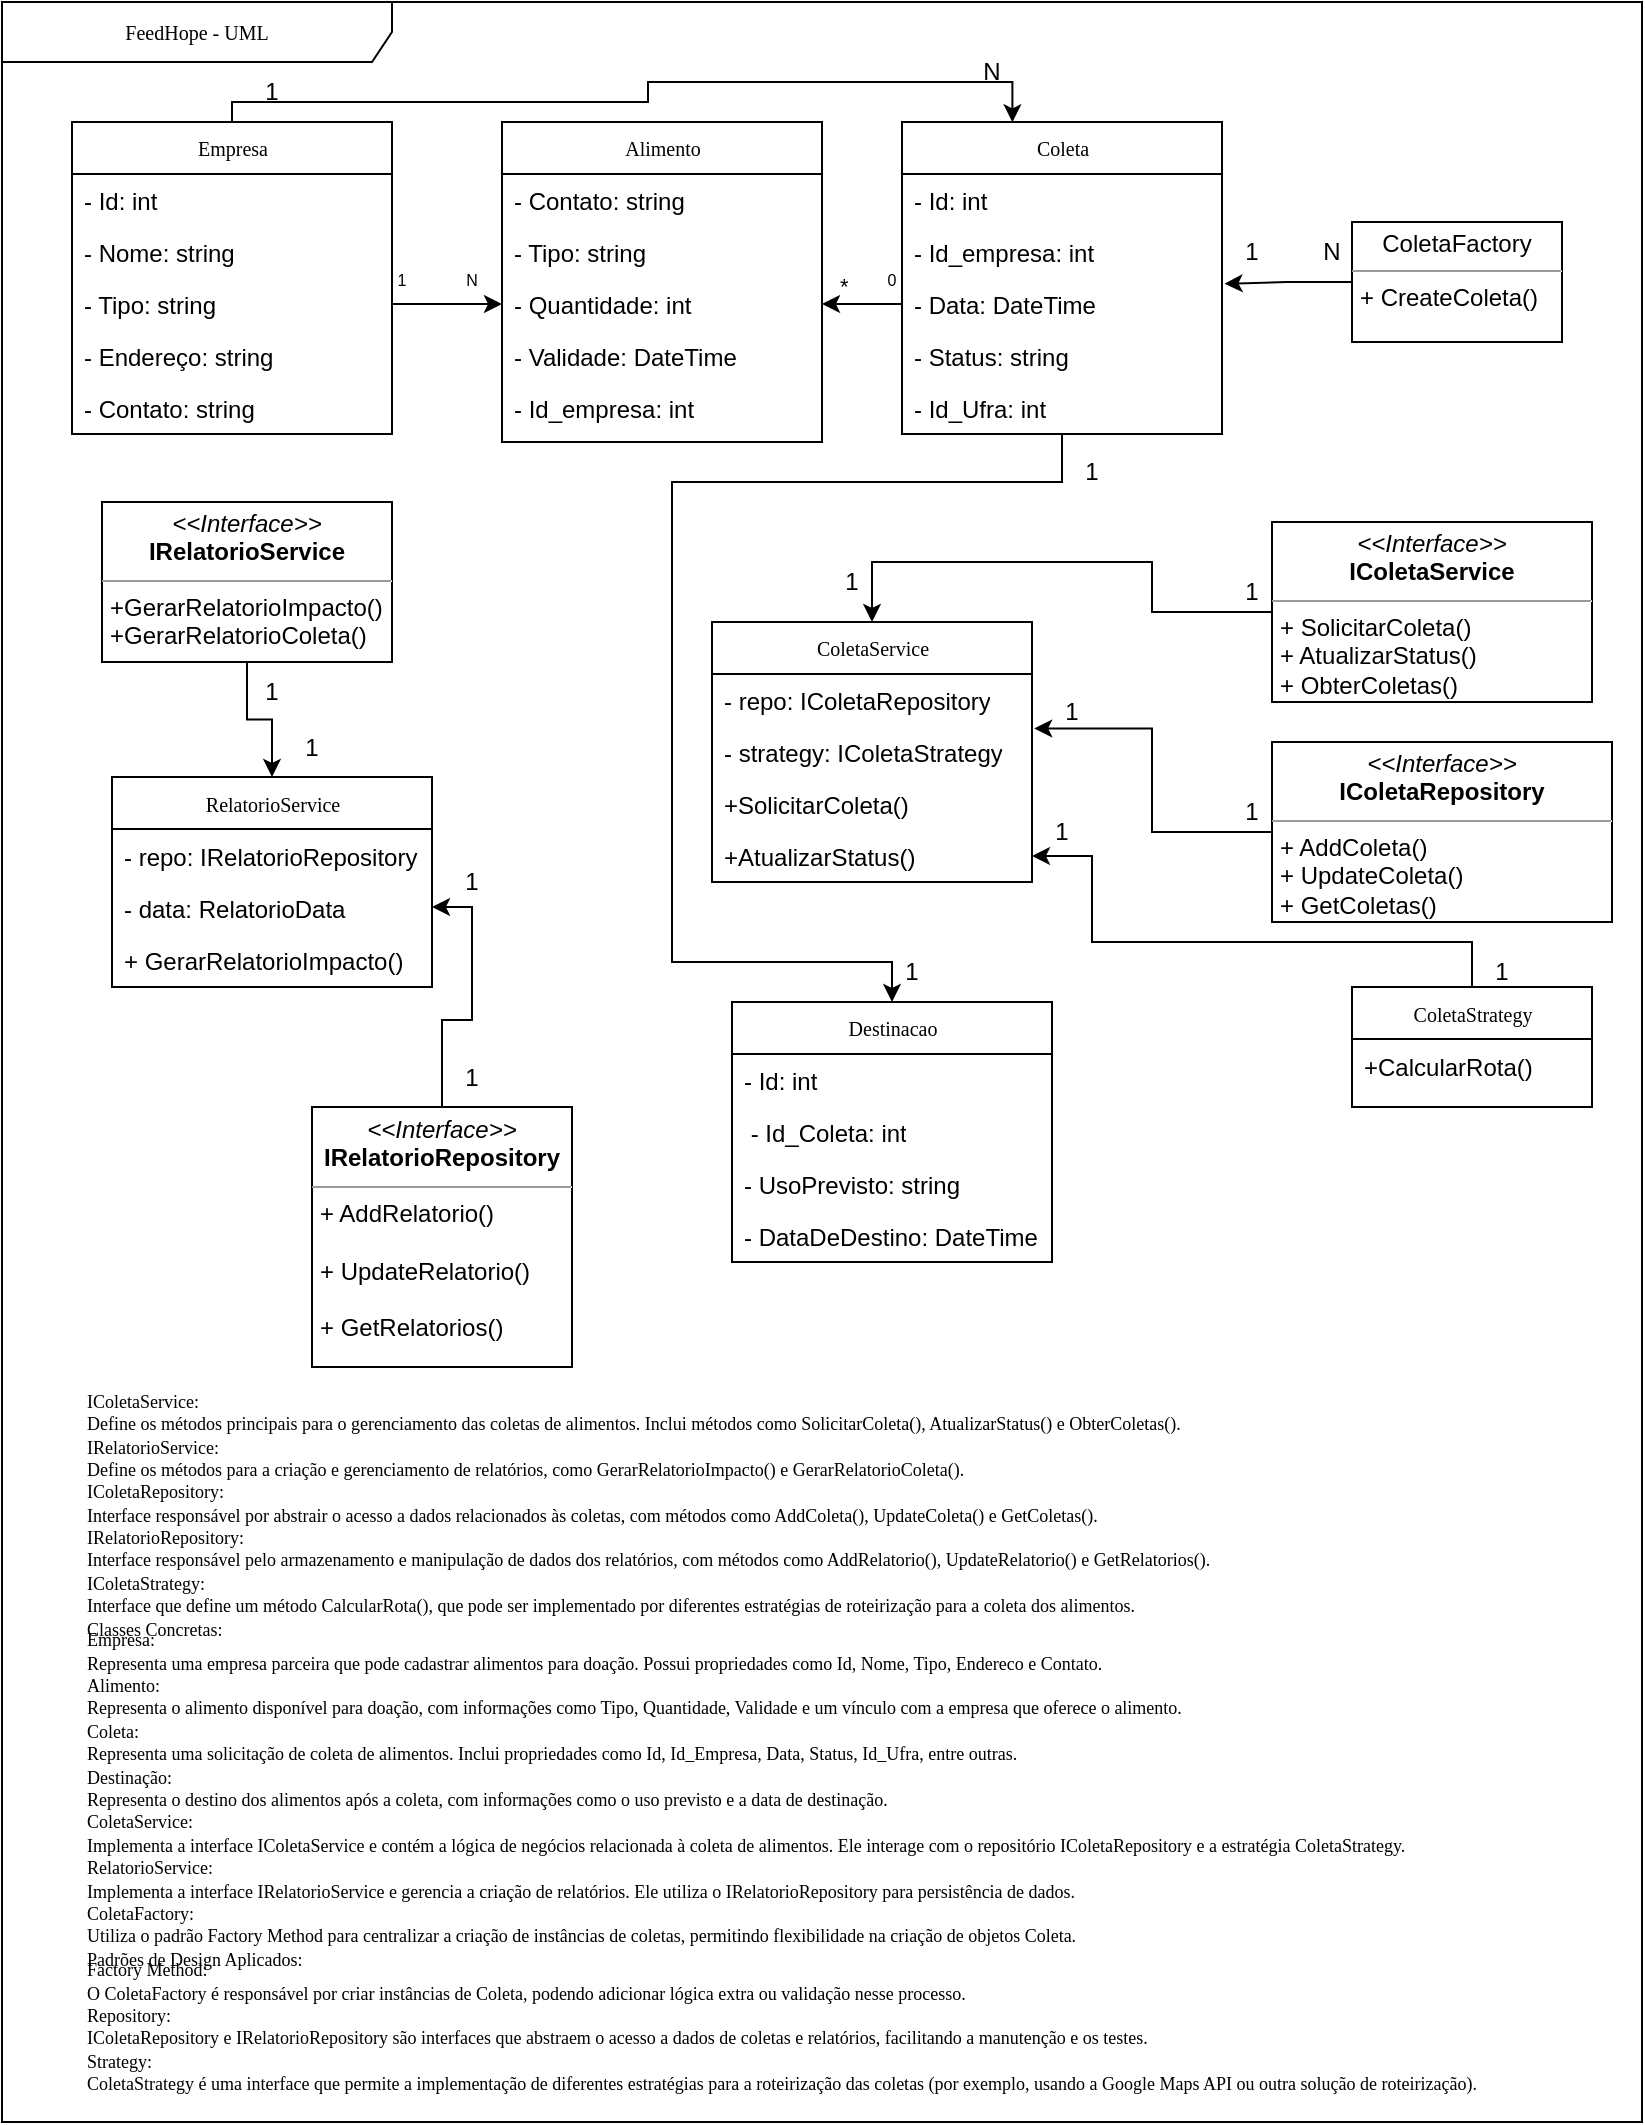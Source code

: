 <mxfile version="26.1.2">
  <diagram name="Page-1" id="c4acf3e9-155e-7222-9cf6-157b1a14988f">
    <mxGraphModel dx="626" dy="1145" grid="1" gridSize="10" guides="1" tooltips="1" connect="1" arrows="1" fold="1" page="1" pageScale="1" pageWidth="850" pageHeight="1100" background="none" math="0" shadow="0">
      <root>
        <mxCell id="0" />
        <mxCell id="1" parent="0" />
        <mxCell id="17acba5748e5396b-1" value="FeedHope - UML" style="shape=umlFrame;whiteSpace=wrap;html=1;rounded=0;shadow=0;comic=0;labelBackgroundColor=none;strokeWidth=1;fontFamily=Verdana;fontSize=10;align=center;width=195;height=30;" parent="1" vertex="1">
          <mxGeometry x="15" y="10" width="820" height="1060" as="geometry" />
        </mxCell>
        <mxCell id="17acba5748e5396b-2" value="RelatorioService" style="swimlane;html=1;fontStyle=0;childLayout=stackLayout;horizontal=1;startSize=26;fillColor=none;horizontalStack=0;resizeParent=1;resizeLast=0;collapsible=1;marginBottom=0;swimlaneFillColor=#ffffff;rounded=0;shadow=0;comic=0;labelBackgroundColor=none;strokeWidth=1;fontFamily=Verdana;fontSize=10;align=center;" parent="1" vertex="1">
          <mxGeometry x="70" y="397.5" width="160" height="105" as="geometry" />
        </mxCell>
        <mxCell id="17acba5748e5396b-3" value="- repo: IRelatorioRepository" style="text;html=1;strokeColor=none;fillColor=none;align=left;verticalAlign=top;spacingLeft=4;spacingRight=4;whiteSpace=wrap;overflow=hidden;rotatable=0;points=[[0,0.5],[1,0.5]];portConstraint=eastwest;" parent="17acba5748e5396b-2" vertex="1">
          <mxGeometry y="26" width="160" height="26" as="geometry" />
        </mxCell>
        <mxCell id="17acba5748e5396b-4" value="- data: RelatorioData" style="text;html=1;strokeColor=none;fillColor=none;align=left;verticalAlign=top;spacingLeft=4;spacingRight=4;whiteSpace=wrap;overflow=hidden;rotatable=0;points=[[0,0.5],[1,0.5]];portConstraint=eastwest;" parent="17acba5748e5396b-2" vertex="1">
          <mxGeometry y="52" width="160" height="26" as="geometry" />
        </mxCell>
        <mxCell id="17acba5748e5396b-6" value="+ GerarRelatorioImpacto()" style="text;html=1;strokeColor=none;fillColor=none;align=left;verticalAlign=top;spacingLeft=4;spacingRight=4;whiteSpace=wrap;overflow=hidden;rotatable=0;points=[[0,0.5],[1,0.5]];portConstraint=eastwest;" parent="17acba5748e5396b-2" vertex="1">
          <mxGeometry y="78" width="160" height="26" as="geometry" />
        </mxCell>
        <mxCell id="17acba5748e5396b-20" value="Empresa" style="swimlane;html=1;fontStyle=0;childLayout=stackLayout;horizontal=1;startSize=26;fillColor=none;horizontalStack=0;resizeParent=1;resizeLast=0;collapsible=1;marginBottom=0;swimlaneFillColor=#ffffff;rounded=0;shadow=0;comic=0;labelBackgroundColor=none;strokeWidth=1;fontFamily=Verdana;fontSize=10;align=center;" parent="1" vertex="1">
          <mxGeometry x="50" y="70" width="160" height="156" as="geometry" />
        </mxCell>
        <mxCell id="17acba5748e5396b-21" value="- Id: int" style="text;html=1;strokeColor=none;fillColor=none;align=left;verticalAlign=top;spacingLeft=4;spacingRight=4;whiteSpace=wrap;overflow=hidden;rotatable=0;points=[[0,0.5],[1,0.5]];portConstraint=eastwest;" parent="17acba5748e5396b-20" vertex="1">
          <mxGeometry y="26" width="160" height="26" as="geometry" />
        </mxCell>
        <mxCell id="17acba5748e5396b-24" value="- Nome: string" style="text;html=1;strokeColor=none;fillColor=none;align=left;verticalAlign=top;spacingLeft=4;spacingRight=4;whiteSpace=wrap;overflow=hidden;rotatable=0;points=[[0,0.5],[1,0.5]];portConstraint=eastwest;" parent="17acba5748e5396b-20" vertex="1">
          <mxGeometry y="52" width="160" height="26" as="geometry" />
        </mxCell>
        <mxCell id="17acba5748e5396b-26" value="- Tipo: string" style="text;html=1;strokeColor=none;fillColor=none;align=left;verticalAlign=top;spacingLeft=4;spacingRight=4;whiteSpace=wrap;overflow=hidden;rotatable=0;points=[[0,0.5],[1,0.5]];portConstraint=eastwest;" parent="17acba5748e5396b-20" vertex="1">
          <mxGeometry y="78" width="160" height="26" as="geometry" />
        </mxCell>
        <mxCell id="6Sy0QbTWBwmeGfM0OLyt-3" value="- Endereço: string" style="text;html=1;strokeColor=none;fillColor=none;align=left;verticalAlign=top;spacingLeft=4;spacingRight=4;whiteSpace=wrap;overflow=hidden;rotatable=0;points=[[0,0.5],[1,0.5]];portConstraint=eastwest;" parent="17acba5748e5396b-20" vertex="1">
          <mxGeometry y="104" width="160" height="26" as="geometry" />
        </mxCell>
        <mxCell id="6Sy0QbTWBwmeGfM0OLyt-4" value="- Contato: string" style="text;html=1;strokeColor=none;fillColor=none;align=left;verticalAlign=top;spacingLeft=4;spacingRight=4;whiteSpace=wrap;overflow=hidden;rotatable=0;points=[[0,0.5],[1,0.5]];portConstraint=eastwest;" parent="17acba5748e5396b-20" vertex="1">
          <mxGeometry y="130" width="160" height="26" as="geometry" />
        </mxCell>
        <mxCell id="17acba5748e5396b-30" value="Alimento" style="swimlane;html=1;fontStyle=0;childLayout=stackLayout;horizontal=1;startSize=26;fillColor=none;horizontalStack=0;resizeParent=1;resizeLast=0;collapsible=1;marginBottom=0;swimlaneFillColor=#ffffff;rounded=0;shadow=0;comic=0;labelBackgroundColor=none;strokeWidth=1;fontFamily=Verdana;fontSize=10;align=center;" parent="1" vertex="1">
          <mxGeometry x="265" y="70" width="160" height="160" as="geometry" />
        </mxCell>
        <mxCell id="6Sy0QbTWBwmeGfM0OLyt-14" value="- Contato: string" style="text;html=1;strokeColor=none;fillColor=none;align=left;verticalAlign=top;spacingLeft=4;spacingRight=4;whiteSpace=wrap;overflow=hidden;rotatable=0;points=[[0,0.5],[1,0.5]];portConstraint=eastwest;" parent="17acba5748e5396b-30" vertex="1">
          <mxGeometry y="26" width="160" height="26" as="geometry" />
        </mxCell>
        <mxCell id="6Sy0QbTWBwmeGfM0OLyt-12" value="- Tipo: string" style="text;html=1;strokeColor=none;fillColor=none;align=left;verticalAlign=top;spacingLeft=4;spacingRight=4;whiteSpace=wrap;overflow=hidden;rotatable=0;points=[[0,0.5],[1,0.5]];portConstraint=eastwest;" parent="17acba5748e5396b-30" vertex="1">
          <mxGeometry y="52" width="160" height="26" as="geometry" />
        </mxCell>
        <mxCell id="6Sy0QbTWBwmeGfM0OLyt-13" value="- Quantidade: int" style="text;html=1;strokeColor=none;fillColor=none;align=left;verticalAlign=top;spacingLeft=4;spacingRight=4;whiteSpace=wrap;overflow=hidden;rotatable=0;points=[[0,0.5],[1,0.5]];portConstraint=eastwest;" parent="17acba5748e5396b-30" vertex="1">
          <mxGeometry y="78" width="160" height="26" as="geometry" />
        </mxCell>
        <mxCell id="6Sy0QbTWBwmeGfM0OLyt-11" value="- Validade: DateTime" style="text;html=1;strokeColor=none;fillColor=none;align=left;verticalAlign=top;spacingLeft=4;spacingRight=4;whiteSpace=wrap;overflow=hidden;rotatable=0;points=[[0,0.5],[1,0.5]];portConstraint=eastwest;" parent="17acba5748e5396b-30" vertex="1">
          <mxGeometry y="104" width="160" height="26" as="geometry" />
        </mxCell>
        <mxCell id="6Sy0QbTWBwmeGfM0OLyt-10" value="- Id_empresa: int" style="text;html=1;strokeColor=none;fillColor=none;align=left;verticalAlign=top;spacingLeft=4;spacingRight=4;whiteSpace=wrap;overflow=hidden;rotatable=0;points=[[0,0.5],[1,0.5]];portConstraint=eastwest;" parent="17acba5748e5396b-30" vertex="1">
          <mxGeometry y="130" width="160" height="26" as="geometry" />
        </mxCell>
        <mxCell id="6Sy0QbTWBwmeGfM0OLyt-70" style="edgeStyle=orthogonalEdgeStyle;rounded=0;orthogonalLoop=1;jettySize=auto;html=1;entryX=1;entryY=0.5;entryDx=0;entryDy=0;" parent="1" source="17acba5748e5396b-44" target="6Sy0QbTWBwmeGfM0OLyt-40" edge="1">
          <mxGeometry relative="1" as="geometry">
            <Array as="points">
              <mxPoint x="750" y="480" />
              <mxPoint x="560" y="480" />
              <mxPoint x="560" y="437" />
            </Array>
          </mxGeometry>
        </mxCell>
        <mxCell id="17acba5748e5396b-44" value="ColetaStrategy" style="swimlane;html=1;fontStyle=0;childLayout=stackLayout;horizontal=1;startSize=26;fillColor=none;horizontalStack=0;resizeParent=1;resizeLast=0;collapsible=1;marginBottom=0;swimlaneFillColor=#ffffff;rounded=0;shadow=0;comic=0;labelBackgroundColor=none;strokeWidth=1;fontFamily=Verdana;fontSize=10;align=center;" parent="1" vertex="1">
          <mxGeometry x="690" y="502.5" width="120" height="60" as="geometry" />
        </mxCell>
        <mxCell id="17acba5748e5396b-45" value="+CalcularRota()" style="text;html=1;strokeColor=none;fillColor=none;align=left;verticalAlign=top;spacingLeft=4;spacingRight=4;whiteSpace=wrap;overflow=hidden;rotatable=0;points=[[0,0.5],[1,0.5]];portConstraint=eastwest;" parent="17acba5748e5396b-44" vertex="1">
          <mxGeometry y="26" width="120" height="26" as="geometry" />
        </mxCell>
        <mxCell id="5d2195bd80daf111-5" value="Coleta" style="swimlane;html=1;fontStyle=0;childLayout=stackLayout;horizontal=1;startSize=26;fillColor=none;horizontalStack=0;resizeParent=1;resizeLast=0;collapsible=1;marginBottom=0;swimlaneFillColor=#ffffff;rounded=0;shadow=0;comic=0;labelBackgroundColor=none;strokeWidth=1;fontFamily=Verdana;fontSize=10;align=center;" parent="1" vertex="1">
          <mxGeometry x="465" y="70" width="160" height="156" as="geometry" />
        </mxCell>
        <mxCell id="6Sy0QbTWBwmeGfM0OLyt-17" value="- Id: int" style="text;html=1;strokeColor=none;fillColor=none;align=left;verticalAlign=top;spacingLeft=4;spacingRight=4;whiteSpace=wrap;overflow=hidden;rotatable=0;points=[[0,0.5],[1,0.5]];portConstraint=eastwest;" parent="5d2195bd80daf111-5" vertex="1">
          <mxGeometry y="26" width="160" height="26" as="geometry" />
        </mxCell>
        <mxCell id="6Sy0QbTWBwmeGfM0OLyt-15" value="- Id_empresa: int" style="text;html=1;strokeColor=none;fillColor=none;align=left;verticalAlign=top;spacingLeft=4;spacingRight=4;whiteSpace=wrap;overflow=hidden;rotatable=0;points=[[0,0.5],[1,0.5]];portConstraint=eastwest;" parent="5d2195bd80daf111-5" vertex="1">
          <mxGeometry y="52" width="160" height="26" as="geometry" />
        </mxCell>
        <mxCell id="6Sy0QbTWBwmeGfM0OLyt-18" value="- Data: DateTime" style="text;html=1;strokeColor=none;fillColor=none;align=left;verticalAlign=top;spacingLeft=4;spacingRight=4;whiteSpace=wrap;overflow=hidden;rotatable=0;points=[[0,0.5],[1,0.5]];portConstraint=eastwest;" parent="5d2195bd80daf111-5" vertex="1">
          <mxGeometry y="78" width="160" height="26" as="geometry" />
        </mxCell>
        <mxCell id="6Sy0QbTWBwmeGfM0OLyt-19" value="- Status: string" style="text;html=1;strokeColor=none;fillColor=none;align=left;verticalAlign=top;spacingLeft=4;spacingRight=4;whiteSpace=wrap;overflow=hidden;rotatable=0;points=[[0,0.5],[1,0.5]];portConstraint=eastwest;" parent="5d2195bd80daf111-5" vertex="1">
          <mxGeometry y="104" width="160" height="26" as="geometry" />
        </mxCell>
        <mxCell id="6Sy0QbTWBwmeGfM0OLyt-20" value="- Id_Ufra: int" style="text;html=1;strokeColor=none;fillColor=none;align=left;verticalAlign=top;spacingLeft=4;spacingRight=4;whiteSpace=wrap;overflow=hidden;rotatable=0;points=[[0,0.5],[1,0.5]];portConstraint=eastwest;" parent="5d2195bd80daf111-5" vertex="1">
          <mxGeometry y="130" width="160" height="26" as="geometry" />
        </mxCell>
        <mxCell id="5d2195bd80daf111-10" value="&lt;p style=&quot;margin:0px;margin-top:4px;text-align:center;&quot;&gt;ColetaFactory&lt;/p&gt;&lt;hr size=&quot;1&quot;&gt;&lt;p style=&quot;margin:0px;margin-left:4px;&quot;&gt;+ CreateColeta()&lt;/p&gt;" style="verticalAlign=top;align=left;overflow=fill;fontSize=12;fontFamily=Helvetica;html=1;rounded=0;shadow=0;comic=0;labelBackgroundColor=none;strokeWidth=1" parent="1" vertex="1">
          <mxGeometry x="690" y="120" width="105" height="60" as="geometry" />
        </mxCell>
        <mxCell id="6Sy0QbTWBwmeGfM0OLyt-100" style="edgeStyle=orthogonalEdgeStyle;rounded=0;orthogonalLoop=1;jettySize=auto;html=1;entryX=1;entryY=0.5;entryDx=0;entryDy=0;" parent="1" source="5d2195bd80daf111-12" target="17acba5748e5396b-4" edge="1">
          <mxGeometry relative="1" as="geometry" />
        </mxCell>
        <mxCell id="5d2195bd80daf111-12" value="&lt;p style=&quot;margin:0px;margin-top:4px;text-align:center;&quot;&gt;&lt;i&gt;&amp;lt;&amp;lt;Interface&amp;gt;&amp;gt;&lt;/i&gt;&lt;br&gt;&lt;b&gt;IRelatorioRepository&lt;/b&gt;&lt;/p&gt;&lt;hr size=&quot;1&quot;&gt;&lt;p style=&quot;margin:0px;margin-left:4px;&quot;&gt;+ AddRelatorio()&lt;/p&gt;&lt;p style=&quot;margin:0px;margin-left:4px;&quot;&gt;&lt;br&gt;+ UpdateRelatorio()&lt;/p&gt;&lt;p style=&quot;margin:0px;margin-left:4px;&quot;&gt;&lt;br&gt;&lt;/p&gt;&lt;p style=&quot;margin:0px;margin-left:4px;&quot;&gt;+ GetRelatorios()&lt;/p&gt;" style="verticalAlign=top;align=left;overflow=fill;fontSize=12;fontFamily=Helvetica;html=1;rounded=0;shadow=0;comic=0;labelBackgroundColor=none;strokeWidth=1" parent="1" vertex="1">
          <mxGeometry x="170" y="562.5" width="130" height="130" as="geometry" />
        </mxCell>
        <mxCell id="6Sy0QbTWBwmeGfM0OLyt-87" style="edgeStyle=orthogonalEdgeStyle;rounded=0;orthogonalLoop=1;jettySize=auto;html=1;entryX=0.5;entryY=0;entryDx=0;entryDy=0;" parent="1" source="5d2195bd80daf111-15" target="6Sy0QbTWBwmeGfM0OLyt-37" edge="1">
          <mxGeometry relative="1" as="geometry">
            <Array as="points">
              <mxPoint x="590" y="315" />
              <mxPoint x="590" y="290" />
              <mxPoint x="450" y="290" />
            </Array>
          </mxGeometry>
        </mxCell>
        <mxCell id="5d2195bd80daf111-15" value="&lt;p style=&quot;margin:0px;margin-top:4px;text-align:center;&quot;&gt;&lt;i&gt;&amp;lt;&amp;lt;Interface&amp;gt;&amp;gt;&lt;/i&gt;&lt;br&gt;&lt;b&gt;IColetaService&lt;/b&gt;&lt;/p&gt;&lt;hr size=&quot;1&quot;&gt;&lt;p style=&quot;margin:0px;margin-left:4px;&quot;&gt;+ SolicitarColeta()&lt;br&gt;+ AtualizarStatus()&lt;/p&gt;&lt;p style=&quot;margin:0px;margin-left:4px;&quot;&gt;+ ObterColetas()&lt;/p&gt;" style="verticalAlign=top;align=left;overflow=fill;fontSize=12;fontFamily=Helvetica;html=1;rounded=0;shadow=0;comic=0;labelBackgroundColor=none;strokeWidth=1" parent="1" vertex="1">
          <mxGeometry x="650" y="270" width="160" height="90" as="geometry" />
        </mxCell>
        <mxCell id="6Sy0QbTWBwmeGfM0OLyt-75" style="edgeStyle=orthogonalEdgeStyle;rounded=0;orthogonalLoop=1;jettySize=auto;html=1;entryX=0.5;entryY=0;entryDx=0;entryDy=0;" parent="1" source="5d2195bd80daf111-20" target="17acba5748e5396b-2" edge="1">
          <mxGeometry relative="1" as="geometry" />
        </mxCell>
        <mxCell id="5d2195bd80daf111-20" value="&lt;p style=&quot;margin:0px;margin-top:4px;text-align:center;&quot;&gt;&lt;i&gt;&amp;lt;&amp;lt;Interface&amp;gt;&amp;gt;&lt;/i&gt;&lt;br&gt;&lt;b&gt;IRelatorioService&lt;/b&gt;&lt;/p&gt;&lt;hr size=&quot;1&quot;&gt;&lt;p style=&quot;margin:0px;margin-left:4px;&quot;&gt;+GerarRelatorioImpacto()&lt;br&gt;+GerarRelatorioColeta()&lt;/p&gt;&lt;p style=&quot;margin:0px;margin-left:4px;&quot;&gt;&lt;br&gt;&lt;/p&gt;" style="verticalAlign=top;align=left;overflow=fill;fontSize=12;fontFamily=Helvetica;html=1;rounded=0;shadow=0;comic=0;labelBackgroundColor=none;strokeWidth=1" parent="1" vertex="1">
          <mxGeometry x="65" y="260" width="145" height="80" as="geometry" />
        </mxCell>
        <mxCell id="6Sy0QbTWBwmeGfM0OLyt-26" value="" style="edgeStyle=orthogonalEdgeStyle;rounded=0;orthogonalLoop=1;jettySize=auto;html=1;exitX=1;exitY=0.5;exitDx=0;exitDy=0;entryX=0;entryY=0.5;entryDx=0;entryDy=0;labelPosition=left;verticalLabelPosition=top;align=right;verticalAlign=bottom;" parent="1" source="17acba5748e5396b-26" target="6Sy0QbTWBwmeGfM0OLyt-13" edge="1">
          <mxGeometry x="0.474" relative="1" as="geometry">
            <mxPoint as="offset" />
          </mxGeometry>
        </mxCell>
        <mxCell id="6Sy0QbTWBwmeGfM0OLyt-37" value="ColetaService" style="swimlane;html=1;fontStyle=0;childLayout=stackLayout;horizontal=1;startSize=26;fillColor=none;horizontalStack=0;resizeParent=1;resizeLast=0;collapsible=1;marginBottom=0;swimlaneFillColor=#ffffff;rounded=0;shadow=0;comic=0;labelBackgroundColor=none;strokeWidth=1;fontFamily=Verdana;fontSize=10;align=center;" parent="1" vertex="1">
          <mxGeometry x="370" y="320" width="160" height="130" as="geometry" />
        </mxCell>
        <mxCell id="6Sy0QbTWBwmeGfM0OLyt-38" value="- repo: IColetaRepository" style="text;html=1;strokeColor=none;fillColor=none;align=left;verticalAlign=top;spacingLeft=4;spacingRight=4;whiteSpace=wrap;overflow=hidden;rotatable=0;points=[[0,0.5],[1,0.5]];portConstraint=eastwest;" parent="6Sy0QbTWBwmeGfM0OLyt-37" vertex="1">
          <mxGeometry y="26" width="160" height="26" as="geometry" />
        </mxCell>
        <mxCell id="6Sy0QbTWBwmeGfM0OLyt-41" value="- strategy: IColetaStrategy" style="text;html=1;strokeColor=none;fillColor=none;align=left;verticalAlign=top;spacingLeft=4;spacingRight=4;whiteSpace=wrap;overflow=hidden;rotatable=0;points=[[0,0.5],[1,0.5]];portConstraint=eastwest;" parent="6Sy0QbTWBwmeGfM0OLyt-37" vertex="1">
          <mxGeometry y="52" width="160" height="26" as="geometry" />
        </mxCell>
        <mxCell id="6Sy0QbTWBwmeGfM0OLyt-39" value="+SolicitarColeta()" style="text;html=1;strokeColor=none;fillColor=none;align=left;verticalAlign=top;spacingLeft=4;spacingRight=4;whiteSpace=wrap;overflow=hidden;rotatable=0;points=[[0,0.5],[1,0.5]];portConstraint=eastwest;" parent="6Sy0QbTWBwmeGfM0OLyt-37" vertex="1">
          <mxGeometry y="78" width="160" height="26" as="geometry" />
        </mxCell>
        <mxCell id="6Sy0QbTWBwmeGfM0OLyt-40" value="+AtualizarStatus()" style="text;html=1;strokeColor=none;fillColor=none;align=left;verticalAlign=top;spacingLeft=4;spacingRight=4;whiteSpace=wrap;overflow=hidden;rotatable=0;points=[[0,0.5],[1,0.5]];portConstraint=eastwest;" parent="6Sy0QbTWBwmeGfM0OLyt-37" vertex="1">
          <mxGeometry y="104" width="160" height="26" as="geometry" />
        </mxCell>
        <mxCell id="6Sy0QbTWBwmeGfM0OLyt-43" value="Destinacao" style="swimlane;html=1;fontStyle=0;childLayout=stackLayout;horizontal=1;startSize=26;fillColor=none;horizontalStack=0;resizeParent=1;resizeLast=0;collapsible=1;marginBottom=0;swimlaneFillColor=#ffffff;rounded=0;shadow=0;comic=0;labelBackgroundColor=none;strokeWidth=1;fontFamily=Verdana;fontSize=10;align=center;" parent="1" vertex="1">
          <mxGeometry x="380" y="510" width="160" height="130" as="geometry" />
        </mxCell>
        <mxCell id="6Sy0QbTWBwmeGfM0OLyt-44" value="- Id: int&amp;nbsp;" style="text;html=1;strokeColor=none;fillColor=none;align=left;verticalAlign=top;spacingLeft=4;spacingRight=4;whiteSpace=wrap;overflow=hidden;rotatable=0;points=[[0,0.5],[1,0.5]];portConstraint=eastwest;" parent="6Sy0QbTWBwmeGfM0OLyt-43" vertex="1">
          <mxGeometry y="26" width="160" height="26" as="geometry" />
        </mxCell>
        <mxCell id="6Sy0QbTWBwmeGfM0OLyt-45" value="&amp;nbsp;- Id_Coleta: int" style="text;html=1;strokeColor=none;fillColor=none;align=left;verticalAlign=top;spacingLeft=4;spacingRight=4;whiteSpace=wrap;overflow=hidden;rotatable=0;points=[[0,0.5],[1,0.5]];portConstraint=eastwest;" parent="6Sy0QbTWBwmeGfM0OLyt-43" vertex="1">
          <mxGeometry y="52" width="160" height="26" as="geometry" />
        </mxCell>
        <mxCell id="6Sy0QbTWBwmeGfM0OLyt-46" value="- UsoPrevisto: string" style="text;html=1;strokeColor=none;fillColor=none;align=left;verticalAlign=top;spacingLeft=4;spacingRight=4;whiteSpace=wrap;overflow=hidden;rotatable=0;points=[[0,0.5],[1,0.5]];portConstraint=eastwest;" parent="6Sy0QbTWBwmeGfM0OLyt-43" vertex="1">
          <mxGeometry y="78" width="160" height="26" as="geometry" />
        </mxCell>
        <mxCell id="6Sy0QbTWBwmeGfM0OLyt-47" value="- DataDeDestino: DateTime" style="text;html=1;strokeColor=none;fillColor=none;align=left;verticalAlign=top;spacingLeft=4;spacingRight=4;whiteSpace=wrap;overflow=hidden;rotatable=0;points=[[0,0.5],[1,0.5]];portConstraint=eastwest;" parent="6Sy0QbTWBwmeGfM0OLyt-43" vertex="1">
          <mxGeometry y="104" width="160" height="26" as="geometry" />
        </mxCell>
        <mxCell id="6Sy0QbTWBwmeGfM0OLyt-49" value="" style="edgeStyle=orthogonalEdgeStyle;rounded=0;orthogonalLoop=1;jettySize=auto;html=1;entryX=1;entryY=0.5;entryDx=0;entryDy=0;" parent="1" source="6Sy0QbTWBwmeGfM0OLyt-18" target="6Sy0QbTWBwmeGfM0OLyt-13" edge="1">
          <mxGeometry relative="1" as="geometry" />
        </mxCell>
        <mxCell id="6Sy0QbTWBwmeGfM0OLyt-50" value="*" style="edgeLabel;html=1;align=left;verticalAlign=bottom;resizable=0;points=[];labelPosition=right;verticalLabelPosition=top;" parent="6Sy0QbTWBwmeGfM0OLyt-49" vertex="1" connectable="0">
          <mxGeometry x="0.646" y="-1" relative="1" as="geometry">
            <mxPoint as="offset" />
          </mxGeometry>
        </mxCell>
        <mxCell id="6Sy0QbTWBwmeGfM0OLyt-51" value="&lt;div style=&quot;line-height: 40%;&quot;&gt;&lt;div style=&quot;text-align: justify;&quot;&gt;&lt;font face=&quot;Times New Roman&quot; style=&quot;font-size: 9px; line-height: 40%;&quot;&gt;IColetaService:&lt;/font&gt;&lt;/div&gt;&lt;div style=&quot;text-align: justify;&quot;&gt;&lt;font face=&quot;Times New Roman&quot; style=&quot;font-size: 9px;&quot;&gt;&lt;br&gt;&lt;/font&gt;&lt;/div&gt;&lt;div style=&quot;text-align: justify;&quot;&gt;&lt;font face=&quot;Times New Roman&quot; style=&quot;font-size: 9px; line-height: 40%;&quot;&gt;Define os métodos principais para o gerenciamento das coletas de alimentos. Inclui métodos como SolicitarColeta(), AtualizarStatus() e ObterColetas().&lt;/font&gt;&lt;/div&gt;&lt;div style=&quot;text-align: justify;&quot;&gt;&lt;font face=&quot;Times New Roman&quot; style=&quot;font-size: 9px;&quot;&gt;&lt;br&gt;&lt;/font&gt;&lt;/div&gt;&lt;div style=&quot;text-align: justify;&quot;&gt;&lt;font face=&quot;Times New Roman&quot; style=&quot;font-size: 9px; line-height: 40%;&quot;&gt;IRelatorioService:&lt;/font&gt;&lt;/div&gt;&lt;div style=&quot;text-align: justify;&quot;&gt;&lt;font face=&quot;Times New Roman&quot; style=&quot;font-size: 9px;&quot;&gt;&lt;br&gt;&lt;/font&gt;&lt;/div&gt;&lt;div style=&quot;text-align: justify;&quot;&gt;&lt;font face=&quot;Times New Roman&quot; style=&quot;font-size: 9px; line-height: 40%;&quot;&gt;Define os métodos para a criação e gerenciamento de relatórios, como GerarRelatorioImpacto() e GerarRelatorioColeta().&lt;/font&gt;&lt;/div&gt;&lt;div style=&quot;text-align: justify;&quot;&gt;&lt;font face=&quot;Times New Roman&quot; style=&quot;font-size: 9px;&quot;&gt;&lt;br&gt;&lt;/font&gt;&lt;/div&gt;&lt;div style=&quot;text-align: justify;&quot;&gt;&lt;font face=&quot;Times New Roman&quot; style=&quot;font-size: 9px; line-height: 40%;&quot;&gt;IColetaRepository:&lt;/font&gt;&lt;/div&gt;&lt;div style=&quot;text-align: justify;&quot;&gt;&lt;font face=&quot;Times New Roman&quot; style=&quot;font-size: 9px;&quot;&gt;&lt;br&gt;&lt;/font&gt;&lt;/div&gt;&lt;div style=&quot;text-align: justify;&quot;&gt;&lt;font face=&quot;Times New Roman&quot; style=&quot;font-size: 9px; line-height: 40%;&quot;&gt;Interface responsável por abstrair o acesso a dados relacionados às coletas, com métodos como AddColeta(), UpdateColeta() e GetColetas().&lt;/font&gt;&lt;/div&gt;&lt;div style=&quot;text-align: justify;&quot;&gt;&lt;font face=&quot;Times New Roman&quot; style=&quot;font-size: 9px;&quot;&gt;&lt;br&gt;&lt;/font&gt;&lt;/div&gt;&lt;div style=&quot;text-align: justify;&quot;&gt;&lt;font face=&quot;Times New Roman&quot; style=&quot;font-size: 9px; line-height: 40%;&quot;&gt;IRelatorioRepository:&lt;/font&gt;&lt;/div&gt;&lt;div style=&quot;text-align: justify;&quot;&gt;&lt;font face=&quot;Times New Roman&quot; style=&quot;font-size: 9px;&quot;&gt;&lt;br&gt;&lt;/font&gt;&lt;/div&gt;&lt;div style=&quot;text-align: justify;&quot;&gt;&lt;font face=&quot;Times New Roman&quot; style=&quot;font-size: 9px; line-height: 40%;&quot;&gt;Interface responsável pelo armazenamento e manipulação de dados dos relatórios, com métodos como AddRelatorio(), UpdateRelatorio() e GetRelatorios().&lt;/font&gt;&lt;/div&gt;&lt;div style=&quot;text-align: justify;&quot;&gt;&lt;font face=&quot;Times New Roman&quot; style=&quot;font-size: 9px;&quot;&gt;&lt;br&gt;&lt;/font&gt;&lt;/div&gt;&lt;div style=&quot;text-align: justify;&quot;&gt;&lt;font face=&quot;Times New Roman&quot; style=&quot;font-size: 9px; line-height: 40%;&quot;&gt;IColetaStrategy:&lt;/font&gt;&lt;/div&gt;&lt;div style=&quot;text-align: justify;&quot;&gt;&lt;font face=&quot;Times New Roman&quot; style=&quot;font-size: 9px;&quot;&gt;&lt;br&gt;&lt;/font&gt;&lt;/div&gt;&lt;div style=&quot;text-align: justify;&quot;&gt;&lt;font face=&quot;Times New Roman&quot; style=&quot;font-size: 9px; line-height: 40%;&quot;&gt;Interface que define um método CalcularRota(), que pode ser implementado por diferentes estratégias de roteirização para a coleta dos alimentos.&lt;/font&gt;&lt;/div&gt;&lt;div style=&quot;text-align: justify;&quot;&gt;&lt;font face=&quot;Times New Roman&quot; style=&quot;font-size: 9px;&quot;&gt;&lt;br&gt;&lt;/font&gt;&lt;/div&gt;&lt;div style=&quot;text-align: justify;&quot;&gt;&lt;font face=&quot;Times New Roman&quot; style=&quot;font-size: 9px; line-height: 40%;&quot;&gt;Classes Concretas:&lt;/font&gt;&lt;/div&gt;&lt;div style=&quot;text-align: justify;&quot;&gt;&lt;font face=&quot;Times New Roman&quot; style=&quot;font-size: 9px; line-height: 40%;&quot;&gt;Empresa:&lt;/font&gt;&lt;/div&gt;&lt;div style=&quot;text-align: justify;&quot;&gt;&lt;font face=&quot;Times New Roman&quot; style=&quot;font-size: 9px;&quot;&gt;&lt;br&gt;&lt;/font&gt;&lt;/div&gt;&lt;div style=&quot;text-align: justify;&quot;&gt;&lt;font face=&quot;Times New Roman&quot; style=&quot;font-size: 9px; line-height: 40%;&quot;&gt;Representa uma empresa parceira que pode cadastrar alimentos para doação. Possui propriedades como Id, Nome, Tipo, Endereco e Contato.&lt;/font&gt;&lt;/div&gt;&lt;div style=&quot;text-align: justify;&quot;&gt;&lt;font face=&quot;Times New Roman&quot; style=&quot;font-size: 9px;&quot;&gt;&lt;br&gt;&lt;/font&gt;&lt;/div&gt;&lt;div style=&quot;text-align: justify;&quot;&gt;&lt;font face=&quot;Times New Roman&quot; style=&quot;font-size: 9px; line-height: 40%;&quot;&gt;Alimento:&lt;/font&gt;&lt;/div&gt;&lt;div style=&quot;text-align: justify;&quot;&gt;&lt;font face=&quot;Times New Roman&quot; style=&quot;font-size: 9px;&quot;&gt;&lt;br&gt;&lt;/font&gt;&lt;/div&gt;&lt;div style=&quot;text-align: justify;&quot;&gt;&lt;font face=&quot;Times New Roman&quot; style=&quot;font-size: 9px; line-height: 40%;&quot;&gt;Representa o alimento disponível para doação, com informações como Tipo, Quantidade, Validade e um vínculo com a empresa que oferece o alimento.&lt;/font&gt;&lt;/div&gt;&lt;div style=&quot;text-align: justify;&quot;&gt;&lt;font face=&quot;Times New Roman&quot; style=&quot;font-size: 9px;&quot;&gt;&lt;br&gt;&lt;/font&gt;&lt;/div&gt;&lt;div style=&quot;text-align: justify;&quot;&gt;&lt;font face=&quot;Times New Roman&quot; style=&quot;font-size: 9px; line-height: 40%;&quot;&gt;Coleta:&lt;/font&gt;&lt;/div&gt;&lt;div style=&quot;text-align: justify;&quot;&gt;&lt;font face=&quot;Times New Roman&quot; style=&quot;font-size: 9px;&quot;&gt;&lt;br&gt;&lt;/font&gt;&lt;/div&gt;&lt;div style=&quot;text-align: justify;&quot;&gt;&lt;font face=&quot;Times New Roman&quot; style=&quot;font-size: 9px; line-height: 40%;&quot;&gt;Representa uma solicitação de coleta de alimentos. Inclui propriedades como Id, Id_Empresa, Data, Status, Id_Ufra, entre outras.&lt;/font&gt;&lt;/div&gt;&lt;div style=&quot;text-align: justify;&quot;&gt;&lt;font face=&quot;Times New Roman&quot; style=&quot;font-size: 9px;&quot;&gt;&lt;br&gt;&lt;/font&gt;&lt;/div&gt;&lt;div style=&quot;text-align: justify;&quot;&gt;&lt;font face=&quot;Times New Roman&quot; style=&quot;font-size: 9px; line-height: 40%;&quot;&gt;Destinação:&lt;/font&gt;&lt;/div&gt;&lt;div style=&quot;text-align: justify;&quot;&gt;&lt;font face=&quot;Times New Roman&quot; style=&quot;font-size: 9px;&quot;&gt;&lt;br&gt;&lt;/font&gt;&lt;/div&gt;&lt;div style=&quot;text-align: justify;&quot;&gt;&lt;font face=&quot;Times New Roman&quot; style=&quot;font-size: 9px; line-height: 40%;&quot;&gt;Representa o destino dos alimentos após a coleta, com informações como o uso previsto e a data de destinação.&lt;/font&gt;&lt;/div&gt;&lt;div style=&quot;text-align: justify;&quot;&gt;&lt;font face=&quot;Times New Roman&quot; style=&quot;font-size: 9px;&quot;&gt;&lt;br&gt;&lt;/font&gt;&lt;/div&gt;&lt;div style=&quot;text-align: justify;&quot;&gt;&lt;font face=&quot;Times New Roman&quot; style=&quot;font-size: 9px; line-height: 40%;&quot;&gt;ColetaService:&lt;/font&gt;&lt;/div&gt;&lt;div style=&quot;text-align: justify;&quot;&gt;&lt;font face=&quot;Times New Roman&quot; style=&quot;font-size: 9px;&quot;&gt;&lt;br&gt;&lt;/font&gt;&lt;/div&gt;&lt;div style=&quot;text-align: justify;&quot;&gt;&lt;font face=&quot;Times New Roman&quot; style=&quot;font-size: 9px; line-height: 40%;&quot;&gt;Implementa a interface IColetaService e contém a lógica de negócios relacionada à coleta de alimentos. Ele interage com o repositório IColetaRepository e a estratégia ColetaStrategy.&lt;/font&gt;&lt;/div&gt;&lt;div style=&quot;text-align: justify;&quot;&gt;&lt;font face=&quot;Times New Roman&quot; style=&quot;font-size: 9px;&quot;&gt;&lt;br&gt;&lt;/font&gt;&lt;/div&gt;&lt;div style=&quot;text-align: justify;&quot;&gt;&lt;font face=&quot;Times New Roman&quot; style=&quot;font-size: 9px; line-height: 40%;&quot;&gt;RelatorioService:&lt;/font&gt;&lt;/div&gt;&lt;div style=&quot;text-align: justify;&quot;&gt;&lt;font face=&quot;Times New Roman&quot; style=&quot;font-size: 9px;&quot;&gt;&lt;br&gt;&lt;/font&gt;&lt;/div&gt;&lt;div style=&quot;text-align: justify;&quot;&gt;&lt;font face=&quot;Times New Roman&quot; style=&quot;font-size: 9px; line-height: 40%;&quot;&gt;Implementa a interface IRelatorioService e gerencia a criação de relatórios. Ele utiliza o IRelatorioRepository para persistência de dados.&lt;/font&gt;&lt;/div&gt;&lt;div style=&quot;text-align: justify;&quot;&gt;&lt;font face=&quot;Times New Roman&quot; style=&quot;font-size: 9px;&quot;&gt;&lt;br&gt;&lt;/font&gt;&lt;/div&gt;&lt;div style=&quot;text-align: justify;&quot;&gt;&lt;font face=&quot;Times New Roman&quot; style=&quot;font-size: 9px; line-height: 40%;&quot;&gt;ColetaFactory:&lt;/font&gt;&lt;/div&gt;&lt;div style=&quot;text-align: justify;&quot;&gt;&lt;font face=&quot;Times New Roman&quot; style=&quot;font-size: 9px;&quot;&gt;&lt;br&gt;&lt;/font&gt;&lt;/div&gt;&lt;div style=&quot;text-align: justify;&quot;&gt;&lt;font face=&quot;Times New Roman&quot; style=&quot;font-size: 9px; line-height: 40%;&quot;&gt;Utiliza o padrão Factory Method para centralizar a criação de instâncias de coletas, permitindo flexibilidade na criação de objetos Coleta.&lt;/font&gt;&lt;/div&gt;&lt;div style=&quot;text-align: justify;&quot;&gt;&lt;font face=&quot;Times New Roman&quot; style=&quot;font-size: 9px;&quot;&gt;&lt;br&gt;&lt;/font&gt;&lt;/div&gt;&lt;div style=&quot;text-align: justify;&quot;&gt;&lt;font face=&quot;Times New Roman&quot; style=&quot;font-size: 9px; line-height: 40%;&quot;&gt;Padrões de Design Aplicados:&lt;/font&gt;&lt;/div&gt;&lt;div style=&quot;text-align: justify;&quot;&gt;&lt;font face=&quot;Times New Roman&quot; style=&quot;font-size: 9px; line-height: 40%;&quot;&gt;Factory Method:&lt;/font&gt;&lt;/div&gt;&lt;div style=&quot;text-align: justify;&quot;&gt;&lt;font face=&quot;Times New Roman&quot; style=&quot;font-size: 9px;&quot;&gt;&lt;br&gt;&lt;/font&gt;&lt;/div&gt;&lt;div style=&quot;text-align: justify;&quot;&gt;&lt;font face=&quot;Times New Roman&quot; style=&quot;font-size: 9px; line-height: 40%;&quot;&gt;O ColetaFactory é responsável por criar instâncias de Coleta, podendo adicionar lógica extra ou validação nesse processo.&lt;/font&gt;&lt;/div&gt;&lt;div style=&quot;text-align: justify;&quot;&gt;&lt;font face=&quot;Times New Roman&quot; style=&quot;font-size: 9px;&quot;&gt;&lt;br&gt;&lt;/font&gt;&lt;/div&gt;&lt;div style=&quot;text-align: justify;&quot;&gt;&lt;font face=&quot;Times New Roman&quot; style=&quot;font-size: 9px; line-height: 40%;&quot;&gt;Repository:&lt;/font&gt;&lt;/div&gt;&lt;div style=&quot;text-align: justify;&quot;&gt;&lt;font face=&quot;Times New Roman&quot; style=&quot;font-size: 9px;&quot;&gt;&lt;br&gt;&lt;/font&gt;&lt;/div&gt;&lt;div style=&quot;text-align: justify;&quot;&gt;&lt;font face=&quot;Times New Roman&quot; style=&quot;font-size: 9px; line-height: 40%;&quot;&gt;IColetaRepository e IRelatorioRepository são interfaces que abstraem o acesso a dados de coletas e relatórios, facilitando a manutenção e os testes.&lt;/font&gt;&lt;/div&gt;&lt;div style=&quot;text-align: justify;&quot;&gt;&lt;font face=&quot;Times New Roman&quot; style=&quot;font-size: 9px;&quot;&gt;&lt;br&gt;&lt;/font&gt;&lt;/div&gt;&lt;div style=&quot;text-align: justify;&quot;&gt;&lt;font face=&quot;Times New Roman&quot; style=&quot;font-size: 9px; line-height: 40%;&quot;&gt;Strategy:&lt;/font&gt;&lt;/div&gt;&lt;div style=&quot;text-align: justify;&quot;&gt;&lt;font face=&quot;Times New Roman&quot; style=&quot;font-size: 9px;&quot;&gt;&lt;br&gt;&lt;/font&gt;&lt;/div&gt;&lt;div style=&quot;text-align: justify;&quot;&gt;&lt;font face=&quot;Times New Roman&quot; style=&quot;font-size: 9px; line-height: 40%;&quot;&gt;ColetaStrategy é uma interface que permite a implementação de diferentes estratégias para a roteirização das coletas (por exemplo, usando a Google Maps API ou outra solução de roteirização).&lt;/font&gt;&lt;/div&gt;&lt;div style=&quot;text-align: justify;&quot;&gt;&lt;/div&gt;&lt;/div&gt;" style="text;html=1;align=center;verticalAlign=middle;whiteSpace=wrap;rounded=0;spacing=1;" parent="1" vertex="1">
          <mxGeometry x="40" y="800" width="730" height="160" as="geometry" />
        </mxCell>
        <mxCell id="6Sy0QbTWBwmeGfM0OLyt-21" value="&lt;p style=&quot;margin:0px;margin-top:4px;text-align:center;&quot;&gt;&lt;i&gt;&amp;lt;&amp;lt;Interface&amp;gt;&amp;gt;&lt;/i&gt;&lt;br&gt;&lt;b&gt;IColetaRepository&lt;/b&gt;&lt;/p&gt;&lt;hr size=&quot;1&quot;&gt;&lt;p style=&quot;margin:0px;margin-left:4px;&quot;&gt;&lt;span style=&quot;background-color: transparent;&quot;&gt;+ AddColeta()&lt;/span&gt;&lt;/p&gt;&lt;p style=&quot;margin:0px;margin-left:4px;&quot;&gt;&lt;/p&gt;&lt;p style=&quot;margin:0px;margin-left:4px;&quot;&gt;&lt;span style=&quot;background-color: transparent;&quot;&gt;+ UpdateColeta()&lt;/span&gt;&lt;/p&gt;&lt;p style=&quot;margin:0px;margin-left:4px;&quot;&gt;+ GetColetas()&lt;br&gt;&lt;/p&gt;" style="verticalAlign=top;align=left;overflow=fill;fontSize=12;fontFamily=Helvetica;html=1;rounded=0;shadow=0;comic=0;labelBackgroundColor=none;strokeWidth=1" parent="1" vertex="1">
          <mxGeometry x="650" y="380" width="170" height="90" as="geometry" />
        </mxCell>
        <mxCell id="6Sy0QbTWBwmeGfM0OLyt-67" style="edgeStyle=orthogonalEdgeStyle;rounded=0;orthogonalLoop=1;jettySize=auto;html=1;entryX=1.007;entryY=0.046;entryDx=0;entryDy=0;entryPerimeter=0;" parent="1" source="6Sy0QbTWBwmeGfM0OLyt-21" target="6Sy0QbTWBwmeGfM0OLyt-41" edge="1">
          <mxGeometry relative="1" as="geometry" />
        </mxCell>
        <mxCell id="6Sy0QbTWBwmeGfM0OLyt-73" value="&lt;font style=&quot;font-size: 8px;&quot;&gt;1&lt;/font&gt;" style="text;html=1;align=center;verticalAlign=middle;whiteSpace=wrap;rounded=0;" parent="1" vertex="1">
          <mxGeometry x="185" y="133" width="60" height="30" as="geometry" />
        </mxCell>
        <mxCell id="6Sy0QbTWBwmeGfM0OLyt-74" value="&lt;font style=&quot;font-size: 8px;&quot;&gt;0&lt;/font&gt;" style="text;html=1;align=center;verticalAlign=middle;whiteSpace=wrap;rounded=0;" parent="1" vertex="1">
          <mxGeometry x="430" y="133" width="60" height="30" as="geometry" />
        </mxCell>
        <mxCell id="6Sy0QbTWBwmeGfM0OLyt-78" style="edgeStyle=orthogonalEdgeStyle;rounded=0;orthogonalLoop=1;jettySize=auto;html=1;entryX=0.5;entryY=0;entryDx=0;entryDy=0;" parent="1" source="5d2195bd80daf111-5" target="6Sy0QbTWBwmeGfM0OLyt-43" edge="1">
          <mxGeometry relative="1" as="geometry">
            <Array as="points">
              <mxPoint x="545" y="250" />
              <mxPoint x="350" y="250" />
              <mxPoint x="350" y="490" />
              <mxPoint x="460" y="490" />
            </Array>
          </mxGeometry>
        </mxCell>
        <mxCell id="6Sy0QbTWBwmeGfM0OLyt-81" value="&lt;font style=&quot;font-size: 8px;&quot;&gt;N&lt;/font&gt;" style="text;html=1;align=center;verticalAlign=middle;whiteSpace=wrap;rounded=0;" parent="1" vertex="1">
          <mxGeometry x="220" y="133" width="60" height="30" as="geometry" />
        </mxCell>
        <mxCell id="6Sy0QbTWBwmeGfM0OLyt-82" style="edgeStyle=orthogonalEdgeStyle;rounded=0;orthogonalLoop=1;jettySize=auto;html=1;entryX=0.345;entryY=0.001;entryDx=0;entryDy=0;entryPerimeter=0;" parent="1" source="17acba5748e5396b-20" target="5d2195bd80daf111-5" edge="1">
          <mxGeometry relative="1" as="geometry">
            <Array as="points">
              <mxPoint x="130" y="60" />
              <mxPoint x="338" y="60" />
              <mxPoint x="338" y="50" />
              <mxPoint x="520" y="50" />
            </Array>
          </mxGeometry>
        </mxCell>
        <mxCell id="6Sy0QbTWBwmeGfM0OLyt-83" value="N" style="text;html=1;align=center;verticalAlign=middle;whiteSpace=wrap;rounded=0;" parent="1" vertex="1">
          <mxGeometry x="480" y="30" width="60" height="30" as="geometry" />
        </mxCell>
        <mxCell id="6Sy0QbTWBwmeGfM0OLyt-84" value="1" style="text;html=1;align=center;verticalAlign=middle;whiteSpace=wrap;rounded=0;" parent="1" vertex="1">
          <mxGeometry x="120" y="40" width="60" height="30" as="geometry" />
        </mxCell>
        <mxCell id="6Sy0QbTWBwmeGfM0OLyt-85" value="1" style="text;html=1;align=center;verticalAlign=middle;whiteSpace=wrap;rounded=0;" parent="1" vertex="1">
          <mxGeometry x="440" y="480" width="60" height="30" as="geometry" />
        </mxCell>
        <mxCell id="6Sy0QbTWBwmeGfM0OLyt-86" value="1" style="text;html=1;align=center;verticalAlign=middle;whiteSpace=wrap;rounded=0;" parent="1" vertex="1">
          <mxGeometry x="530" y="230" width="60" height="30" as="geometry" />
        </mxCell>
        <mxCell id="6Sy0QbTWBwmeGfM0OLyt-88" style="edgeStyle=orthogonalEdgeStyle;rounded=0;orthogonalLoop=1;jettySize=auto;html=1;entryX=1.008;entryY=0.111;entryDx=0;entryDy=0;entryPerimeter=0;" parent="1" source="5d2195bd80daf111-10" target="6Sy0QbTWBwmeGfM0OLyt-18" edge="1">
          <mxGeometry relative="1" as="geometry" />
        </mxCell>
        <mxCell id="6Sy0QbTWBwmeGfM0OLyt-89" value="N" style="text;html=1;align=center;verticalAlign=middle;whiteSpace=wrap;rounded=0;" parent="1" vertex="1">
          <mxGeometry x="650" y="120" width="60" height="30" as="geometry" />
        </mxCell>
        <mxCell id="6Sy0QbTWBwmeGfM0OLyt-90" value="1" style="text;html=1;align=center;verticalAlign=middle;whiteSpace=wrap;rounded=0;" parent="1" vertex="1">
          <mxGeometry x="610" y="120" width="60" height="30" as="geometry" />
        </mxCell>
        <mxCell id="6Sy0QbTWBwmeGfM0OLyt-91" value="1" style="text;html=1;align=center;verticalAlign=middle;whiteSpace=wrap;rounded=0;" parent="1" vertex="1">
          <mxGeometry x="610" y="290" width="60" height="30" as="geometry" />
        </mxCell>
        <mxCell id="6Sy0QbTWBwmeGfM0OLyt-92" value="1" style="text;html=1;align=center;verticalAlign=middle;whiteSpace=wrap;rounded=0;" parent="1" vertex="1">
          <mxGeometry x="410" y="285" width="60" height="30" as="geometry" />
        </mxCell>
        <mxCell id="6Sy0QbTWBwmeGfM0OLyt-93" value="1" style="text;html=1;align=center;verticalAlign=middle;whiteSpace=wrap;rounded=0;" parent="1" vertex="1">
          <mxGeometry x="610" y="400" width="60" height="30" as="geometry" />
        </mxCell>
        <mxCell id="6Sy0QbTWBwmeGfM0OLyt-94" value="1" style="text;html=1;align=center;verticalAlign=middle;whiteSpace=wrap;rounded=0;" parent="1" vertex="1">
          <mxGeometry x="520" y="350" width="60" height="30" as="geometry" />
        </mxCell>
        <mxCell id="6Sy0QbTWBwmeGfM0OLyt-95" value="1" style="text;html=1;align=center;verticalAlign=middle;whiteSpace=wrap;rounded=0;" parent="1" vertex="1">
          <mxGeometry x="140" y="367.5" width="60" height="30" as="geometry" />
        </mxCell>
        <mxCell id="6Sy0QbTWBwmeGfM0OLyt-96" value="1" style="text;html=1;align=center;verticalAlign=middle;whiteSpace=wrap;rounded=0;" parent="1" vertex="1">
          <mxGeometry x="120" y="340" width="60" height="30" as="geometry" />
        </mxCell>
        <mxCell id="6Sy0QbTWBwmeGfM0OLyt-97" value="1" style="text;html=1;align=center;verticalAlign=middle;whiteSpace=wrap;rounded=0;" parent="1" vertex="1">
          <mxGeometry x="735" y="480" width="60" height="30" as="geometry" />
        </mxCell>
        <mxCell id="6Sy0QbTWBwmeGfM0OLyt-98" value="1" style="text;html=1;align=center;verticalAlign=middle;whiteSpace=wrap;rounded=0;" parent="1" vertex="1">
          <mxGeometry x="515" y="410" width="60" height="30" as="geometry" />
        </mxCell>
        <mxCell id="6Sy0QbTWBwmeGfM0OLyt-101" value="1" style="text;html=1;align=center;verticalAlign=middle;whiteSpace=wrap;rounded=0;" parent="1" vertex="1">
          <mxGeometry x="220" y="435" width="60" height="30" as="geometry" />
        </mxCell>
        <mxCell id="6Sy0QbTWBwmeGfM0OLyt-102" value="1" style="text;html=1;align=center;verticalAlign=middle;whiteSpace=wrap;rounded=0;" parent="1" vertex="1">
          <mxGeometry x="220" y="532.5" width="60" height="30" as="geometry" />
        </mxCell>
      </root>
    </mxGraphModel>
  </diagram>
</mxfile>
